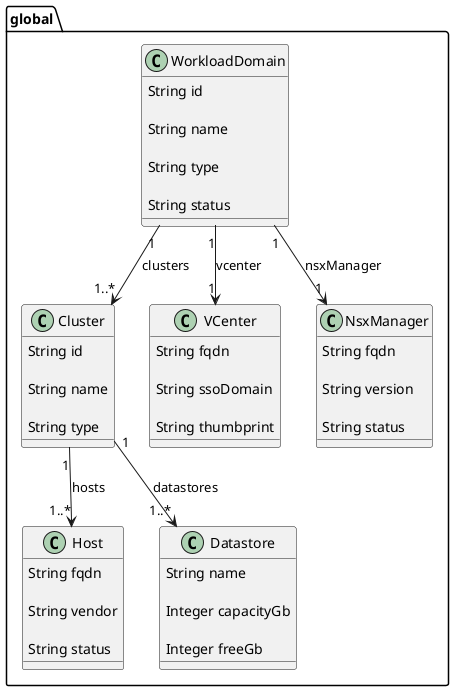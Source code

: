 ' ----------------------------
' Global Inventory Entities
' ----------------------------

@startuml

' A Workload Domain represents a fully functional SDDC unit.
class global.WorkloadDomain {
  ' Unique identifier for the domain
  String id

  ' Human-readable name
  String name

  ' Type of domain: Management or VI
  String type

  ' Lifecycle state (e.g., ACTIVE, DELETED)
  String status
}

' A Cluster is a compute group associated with a Workload Domain.
class global.Cluster {
  ' Unique identifier for the cluster
  String id

  ' Name of the cluster
  String name

  ' Cluster type (e.g., MANAGEMENT, COMPUTE)
  String type
}

' A Host is a physical ESXi server within a Cluster.
class global.Host {
  ' FQDN or IP address of the host
  String fqdn

  ' Hardware vendor/model info
  String vendor

  ' Host status (CONNECTED, DISCONNECTED, etc.)
  String status
}

' A vCenter is a vSphere management endpoint for a domain.
class global.VCenter {
  ' vCenter hostname or IP
  String fqdn

  ' Associated SSO domain
  String ssoDomain

  ' Certificate thumbprint for validation
  String thumbprint
}

' An NSX Manager instance dedicated to a domain
class global.NsxManager {
  ' NSX Manager hostname
  String fqdn

  ' Version info
  String version

  ' Health or state indicator
  String status
}

' A vSAN Datastore backing clusters in the domain
class global.Datastore {
  ' Name of the datastore
  String name

  ' Capacity in GB
  Integer capacityGb

  ' Free space in GB
  Integer freeGb
}


' A domain contains one or more clusters
' Each cluster belongs to exactly one domain
' Domain "1" --> "1..*" Cluster
global.WorkloadDomain "1" --> "1..*" global.Cluster : clusters

' A cluster contains one or more hosts
' A host belongs to one cluster
global.Cluster "1" --> "1..*" global.Host : hosts

' A workload domain has exactly one vCenter
' A vCenter serves one domain
global.WorkloadDomain "1" --> "1" global.VCenter : vcenter

' A workload domain has one NSX Manager
' An NSX Manager serves one domain
global.WorkloadDomain "1" --> "1" global.NsxManager : nsxManager

' A cluster uses one datastore
' A datastore may be shared by multiple clusters (in rare cases)
global.Cluster "1" --> "1..*" global.Datastore : datastores

@enduml

